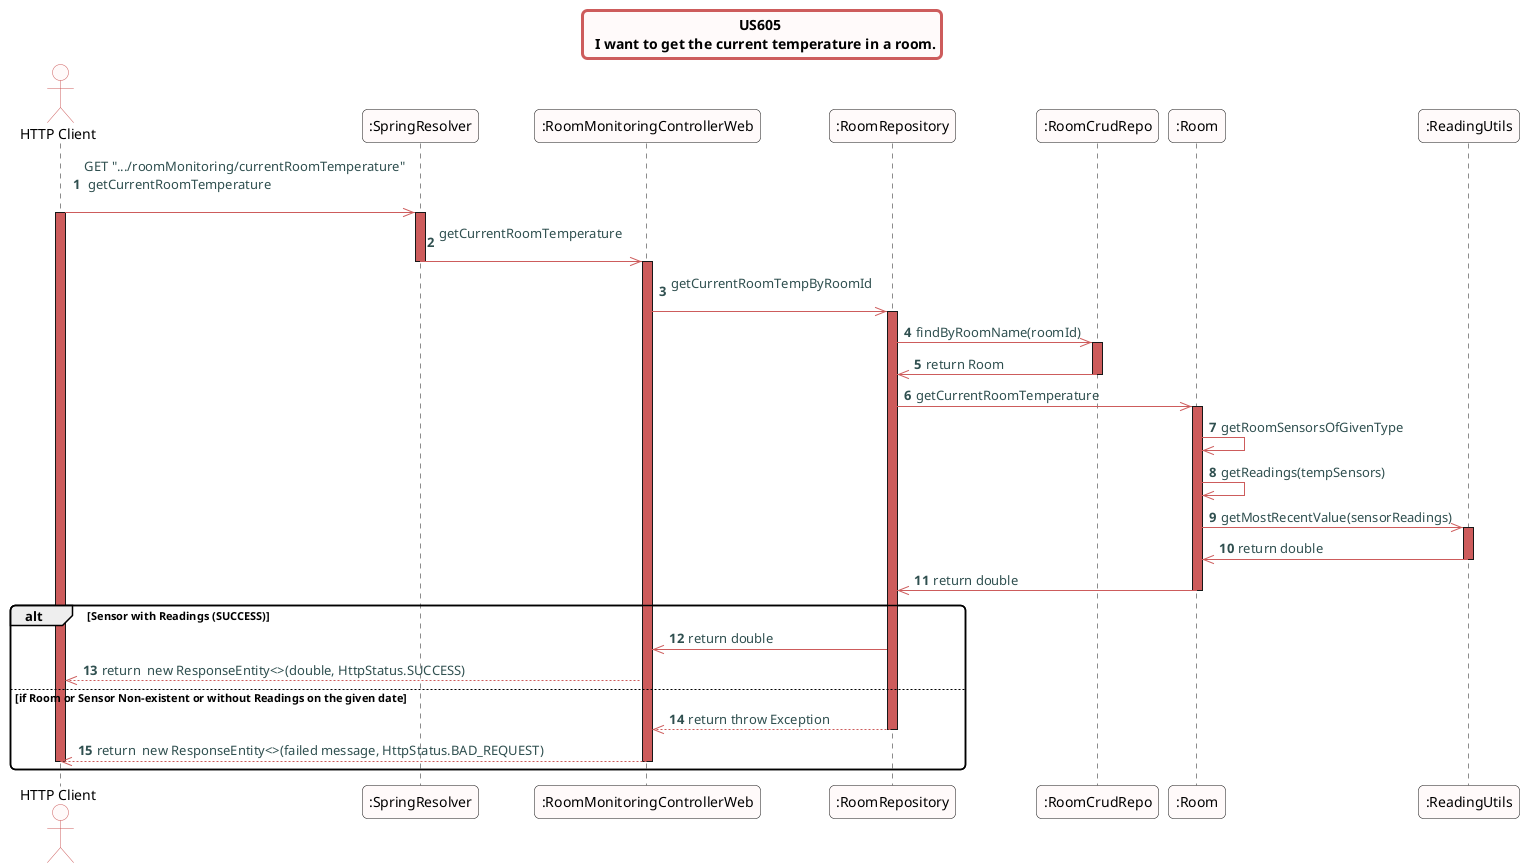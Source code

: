 @startuml
skinparam titleBorderRoundCorner 10
skinparam titleBorderThickness 3
skinparam titleBorderColor indianred
skinparam titleBackgroundColor snow
skinparam FontName quicksand

skinparam actor {
  BorderColor indianred
  backgroundColor Snow
  }

skinparam sequence {
  LifeLineBackgroundColor indianred
  ParticipantBackgroundColor snow
}

skinparam roundcorner 10

skinparam component {
  arrowThickness 1
  ArrowFontName Verdana
  ArrowColor indianred
  ArrowFontColor darkslategrey
}


title US605 \n  I want to get the current temperature in a room.

autonumber

actor "HTTP Client"


"HTTP Client" ->> ":SpringResolver":  GET ".../roomMonitoring/currentRoomTemperature" \n getCurrentRoomTemperature \n
activate "HTTP Client"
activate ":SpringResolver"
":SpringResolver" ->> ":RoomMonitoringControllerWeb": getCurrentRoomTemperature \n
deactivate ":SpringResolver"
activate ":RoomMonitoringControllerWeb"
":RoomMonitoringControllerWeb" ->> ":RoomRepository": getCurrentRoomTempByRoomId \n
activate ":RoomRepository"
":RoomRepository" ->> ":RoomCrudRepo": findByRoomName(roomId)
activate ":RoomCrudRepo"
":RoomCrudRepo" ->> ":RoomRepository": return Room
deactivate ":RoomCrudRepo"
":RoomRepository" ->> ":Room": getCurrentRoomTemperature
activate ":Room"
":Room" ->> ":Room": getRoomSensorsOfGivenType
":Room" ->> ":Room": getReadings(tempSensors)
":Room" ->> ":ReadingUtils": getMostRecentValue(sensorReadings)
activate ":ReadingUtils"
":ReadingUtils" ->> ":Room": return double
deactivate ":ReadingUtils"
":Room" ->> ":RoomRepository": return double
deactivate ":Room"
alt Sensor with Readings (SUCCESS)
":RoomRepository" ->> ":RoomMonitoringControllerWeb": return double

":RoomMonitoringControllerWeb" -->> "HTTP Client": return  new ResponseEntity<>(double, HttpStatus.SUCCESS)
else if Room or Sensor Non-existent or without Readings on the given date
":RoomRepository" -->> ":RoomMonitoringControllerWeb": return throw Exception
deactivate ":RoomRepository"
":RoomMonitoringControllerWeb" -->> "HTTP Client": return  new ResponseEntity<>(failed message, HttpStatus.BAD_REQUEST)
deactivate "HTTP Client"
deactivate ":RoomMonitoringControllerWeb"
end


@enduml